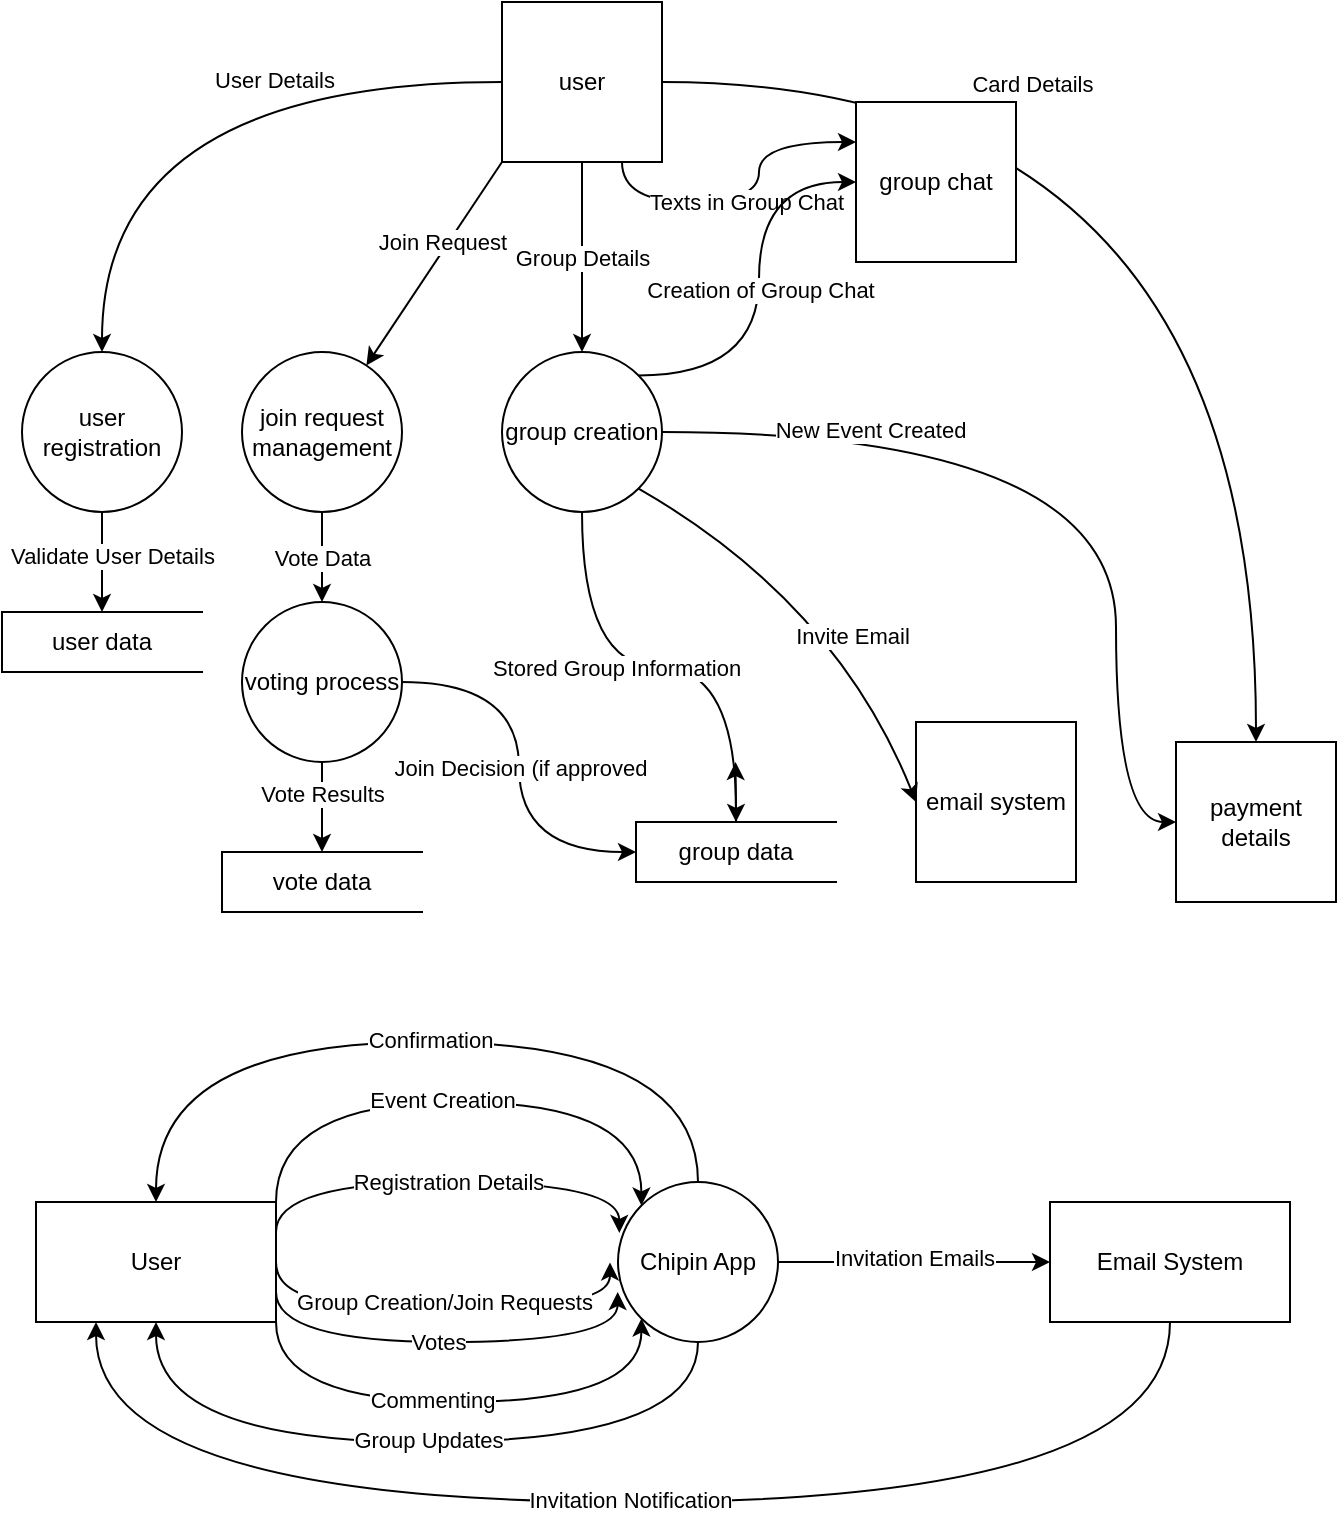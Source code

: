<mxfile version="24.9.1">
  <diagram name="Page-1" id="X9dftWcr-_qkQx8xd6QC">
    <mxGraphModel dx="1004" dy="638" grid="1" gridSize="10" guides="1" tooltips="1" connect="1" arrows="1" fold="1" page="1" pageScale="1" pageWidth="827" pageHeight="1169" math="0" shadow="0">
      <root>
        <mxCell id="0" />
        <mxCell id="1" parent="0" />
        <mxCell id="alYRL4gctIjINkwNbVFR-12" value="email system" style="whiteSpace=wrap;html=1;aspect=fixed;" parent="1" vertex="1">
          <mxGeometry x="540" y="390" width="80" height="80" as="geometry" />
        </mxCell>
        <mxCell id="alYRL4gctIjINkwNbVFR-26" style="edgeStyle=orthogonalEdgeStyle;rounded=0;orthogonalLoop=1;jettySize=auto;html=1;entryX=0.5;entryY=0;entryDx=0;entryDy=0;curved=1;" parent="1" source="alYRL4gctIjINkwNbVFR-13" target="alYRL4gctIjINkwNbVFR-18" edge="1">
          <mxGeometry relative="1" as="geometry" />
        </mxCell>
        <mxCell id="alYRL4gctIjINkwNbVFR-27" value="Validate User Details" style="edgeLabel;html=1;align=center;verticalAlign=middle;resizable=0;points=[];" parent="alYRL4gctIjINkwNbVFR-26" vertex="1" connectable="0">
          <mxGeometry x="-0.124" y="5" relative="1" as="geometry">
            <mxPoint as="offset" />
          </mxGeometry>
        </mxCell>
        <mxCell id="alYRL4gctIjINkwNbVFR-13" value="user registration" style="ellipse;whiteSpace=wrap;html=1;aspect=fixed;" parent="1" vertex="1">
          <mxGeometry x="93" y="205" width="80" height="80" as="geometry" />
        </mxCell>
        <mxCell id="alYRL4gctIjINkwNbVFR-57" value="Vote Data" style="edgeStyle=orthogonalEdgeStyle;rounded=0;orthogonalLoop=1;jettySize=auto;html=1;entryX=0.5;entryY=0;entryDx=0;entryDy=0;curved=1;" parent="1" source="alYRL4gctIjINkwNbVFR-15" target="alYRL4gctIjINkwNbVFR-16" edge="1">
          <mxGeometry relative="1" as="geometry" />
        </mxCell>
        <mxCell id="alYRL4gctIjINkwNbVFR-15" value="join request management" style="ellipse;whiteSpace=wrap;html=1;aspect=fixed;" parent="1" vertex="1">
          <mxGeometry x="203" y="205" width="80" height="80" as="geometry" />
        </mxCell>
        <mxCell id="alYRL4gctIjINkwNbVFR-58" style="edgeStyle=orthogonalEdgeStyle;rounded=0;orthogonalLoop=1;jettySize=auto;html=1;exitX=0.5;exitY=1;exitDx=0;exitDy=0;entryX=0.5;entryY=0;entryDx=0;entryDy=0;curved=1;" parent="1" source="alYRL4gctIjINkwNbVFR-16" target="alYRL4gctIjINkwNbVFR-20" edge="1">
          <mxGeometry relative="1" as="geometry" />
        </mxCell>
        <mxCell id="alYRL4gctIjINkwNbVFR-59" value="Vote Results" style="edgeLabel;html=1;align=center;verticalAlign=middle;resizable=0;points=[];" parent="alYRL4gctIjINkwNbVFR-58" vertex="1" connectable="0">
          <mxGeometry x="-0.296" relative="1" as="geometry">
            <mxPoint as="offset" />
          </mxGeometry>
        </mxCell>
        <mxCell id="alYRL4gctIjINkwNbVFR-64" value="Join Decision (if approved" style="edgeStyle=orthogonalEdgeStyle;rounded=0;orthogonalLoop=1;jettySize=auto;html=1;entryX=0;entryY=0.5;entryDx=0;entryDy=0;curved=1;" parent="1" source="alYRL4gctIjINkwNbVFR-16" target="alYRL4gctIjINkwNbVFR-19" edge="1">
          <mxGeometry relative="1" as="geometry" />
        </mxCell>
        <mxCell id="alYRL4gctIjINkwNbVFR-16" value="voting process" style="ellipse;whiteSpace=wrap;html=1;aspect=fixed;" parent="1" vertex="1">
          <mxGeometry x="203" y="330" width="80" height="80" as="geometry" />
        </mxCell>
        <mxCell id="alYRL4gctIjINkwNbVFR-18" value="user data" style="html=1;dashed=0;whiteSpace=wrap;shape=partialRectangle;right=0;" parent="1" vertex="1">
          <mxGeometry x="83" y="335" width="100" height="30" as="geometry" />
        </mxCell>
        <mxCell id="alYRL4gctIjINkwNbVFR-65" style="edgeStyle=orthogonalEdgeStyle;rounded=0;orthogonalLoop=1;jettySize=auto;html=1;exitX=0.5;exitY=0;exitDx=0;exitDy=0;" parent="1" source="alYRL4gctIjINkwNbVFR-19" edge="1">
          <mxGeometry relative="1" as="geometry">
            <mxPoint x="449.765" y="410" as="targetPoint" />
          </mxGeometry>
        </mxCell>
        <mxCell id="alYRL4gctIjINkwNbVFR-19" value="group data" style="html=1;dashed=0;whiteSpace=wrap;shape=partialRectangle;right=0;" parent="1" vertex="1">
          <mxGeometry x="400" y="440" width="100" height="30" as="geometry" />
        </mxCell>
        <mxCell id="alYRL4gctIjINkwNbVFR-20" value="vote data" style="html=1;dashed=0;whiteSpace=wrap;shape=partialRectangle;right=0;" parent="1" vertex="1">
          <mxGeometry x="193" y="455" width="100" height="30" as="geometry" />
        </mxCell>
        <mxCell id="alYRL4gctIjINkwNbVFR-23" style="edgeStyle=orthogonalEdgeStyle;rounded=0;orthogonalLoop=1;jettySize=auto;html=1;entryX=0.5;entryY=0;entryDx=0;entryDy=0;curved=1;" parent="1" source="alYRL4gctIjINkwNbVFR-22" target="alYRL4gctIjINkwNbVFR-13" edge="1">
          <mxGeometry relative="1" as="geometry" />
        </mxCell>
        <mxCell id="alYRL4gctIjINkwNbVFR-24" value="User Details" style="edgeLabel;html=1;align=center;verticalAlign=middle;resizable=0;points=[];" parent="alYRL4gctIjINkwNbVFR-23" vertex="1" connectable="0">
          <mxGeometry x="-0.316" y="-2" relative="1" as="geometry">
            <mxPoint y="1" as="offset" />
          </mxGeometry>
        </mxCell>
        <mxCell id="alYRL4gctIjINkwNbVFR-28" value="Group Details" style="edgeStyle=orthogonalEdgeStyle;rounded=0;orthogonalLoop=1;jettySize=auto;html=1;entryX=0.5;entryY=0;entryDx=0;entryDy=0;exitX=0.5;exitY=1;exitDx=0;exitDy=0;curved=1;" parent="1" source="alYRL4gctIjINkwNbVFR-22" target="alYRL4gctIjINkwNbVFR-14" edge="1">
          <mxGeometry relative="1" as="geometry" />
        </mxCell>
        <mxCell id="alYRL4gctIjINkwNbVFR-72" style="edgeStyle=orthogonalEdgeStyle;rounded=0;orthogonalLoop=1;jettySize=auto;html=1;exitX=1;exitY=0.5;exitDx=0;exitDy=0;entryX=0.5;entryY=0;entryDx=0;entryDy=0;curved=1;" parent="1" source="alYRL4gctIjINkwNbVFR-22" target="alYRL4gctIjINkwNbVFR-44" edge="1">
          <mxGeometry relative="1" as="geometry" />
        </mxCell>
        <mxCell id="alYRL4gctIjINkwNbVFR-73" value="Card Details" style="edgeLabel;html=1;align=center;verticalAlign=middle;resizable=0;points=[];" parent="alYRL4gctIjINkwNbVFR-72" vertex="1" connectable="0">
          <mxGeometry x="-0.41" y="-1" relative="1" as="geometry">
            <mxPoint as="offset" />
          </mxGeometry>
        </mxCell>
        <mxCell id="alYRL4gctIjINkwNbVFR-76" style="edgeStyle=orthogonalEdgeStyle;rounded=0;orthogonalLoop=1;jettySize=auto;html=1;exitX=0.75;exitY=1;exitDx=0;exitDy=0;entryX=0;entryY=0.25;entryDx=0;entryDy=0;curved=1;" parent="1" source="alYRL4gctIjINkwNbVFR-22" target="alYRL4gctIjINkwNbVFR-50" edge="1">
          <mxGeometry relative="1" as="geometry" />
        </mxCell>
        <mxCell id="alYRL4gctIjINkwNbVFR-77" value="Texts in Group Chat" style="edgeLabel;html=1;align=center;verticalAlign=middle;resizable=0;points=[];" parent="alYRL4gctIjINkwNbVFR-76" vertex="1" connectable="0">
          <mxGeometry x="-0.018" relative="1" as="geometry">
            <mxPoint as="offset" />
          </mxGeometry>
        </mxCell>
        <mxCell id="alYRL4gctIjINkwNbVFR-22" value="user" style="whiteSpace=wrap;html=1;aspect=fixed;" parent="1" vertex="1">
          <mxGeometry x="333" y="30" width="80" height="80" as="geometry" />
        </mxCell>
        <mxCell id="alYRL4gctIjINkwNbVFR-34" value="" style="endArrow=classic;html=1;rounded=0;exitX=0;exitY=1;exitDx=0;exitDy=0;curved=1;" parent="1" source="alYRL4gctIjINkwNbVFR-22" target="alYRL4gctIjINkwNbVFR-15" edge="1">
          <mxGeometry width="50" height="50" relative="1" as="geometry">
            <mxPoint x="333" y="115" as="sourcePoint" />
            <mxPoint x="533" y="215" as="targetPoint" />
          </mxGeometry>
        </mxCell>
        <mxCell id="alYRL4gctIjINkwNbVFR-35" value="Join Request" style="edgeLabel;html=1;align=center;verticalAlign=middle;resizable=0;points=[];" parent="alYRL4gctIjINkwNbVFR-34" vertex="1" connectable="0">
          <mxGeometry x="-0.185" y="-3" relative="1" as="geometry">
            <mxPoint as="offset" />
          </mxGeometry>
        </mxCell>
        <mxCell id="alYRL4gctIjINkwNbVFR-44" value="payment details" style="whiteSpace=wrap;html=1;aspect=fixed;" parent="1" vertex="1">
          <mxGeometry x="670" y="400" width="80" height="80" as="geometry" />
        </mxCell>
        <mxCell id="alYRL4gctIjINkwNbVFR-50" value="group chat" style="whiteSpace=wrap;html=1;aspect=fixed;" parent="1" vertex="1">
          <mxGeometry x="510" y="80" width="80" height="80" as="geometry" />
        </mxCell>
        <mxCell id="alYRL4gctIjINkwNbVFR-62" style="edgeStyle=orthogonalEdgeStyle;rounded=0;orthogonalLoop=1;jettySize=auto;html=1;exitX=0.5;exitY=1;exitDx=0;exitDy=0;entryX=0.5;entryY=0;entryDx=0;entryDy=0;curved=1;" parent="1" source="alYRL4gctIjINkwNbVFR-14" target="alYRL4gctIjINkwNbVFR-19" edge="1">
          <mxGeometry relative="1" as="geometry" />
        </mxCell>
        <mxCell id="alYRL4gctIjINkwNbVFR-63" value="Stored Group Information" style="edgeLabel;html=1;align=center;verticalAlign=middle;resizable=0;points=[];" parent="alYRL4gctIjINkwNbVFR-62" vertex="1" connectable="0">
          <mxGeometry x="-0.191" relative="1" as="geometry">
            <mxPoint as="offset" />
          </mxGeometry>
        </mxCell>
        <mxCell id="alYRL4gctIjINkwNbVFR-69" style="edgeStyle=orthogonalEdgeStyle;rounded=0;orthogonalLoop=1;jettySize=auto;html=1;exitX=1;exitY=0.5;exitDx=0;exitDy=0;entryX=0;entryY=0.5;entryDx=0;entryDy=0;curved=1;" parent="1" source="alYRL4gctIjINkwNbVFR-14" target="alYRL4gctIjINkwNbVFR-44" edge="1">
          <mxGeometry relative="1" as="geometry">
            <Array as="points">
              <mxPoint x="640" y="245" />
              <mxPoint x="640" y="440" />
            </Array>
          </mxGeometry>
        </mxCell>
        <mxCell id="alYRL4gctIjINkwNbVFR-70" value="New Event Created" style="edgeLabel;html=1;align=center;verticalAlign=middle;resizable=0;points=[];" parent="alYRL4gctIjINkwNbVFR-69" vertex="1" connectable="0">
          <mxGeometry x="-0.541" y="1" relative="1" as="geometry">
            <mxPoint as="offset" />
          </mxGeometry>
        </mxCell>
        <mxCell id="alYRL4gctIjINkwNbVFR-74" value="Creation of Group Chat" style="edgeStyle=orthogonalEdgeStyle;rounded=0;orthogonalLoop=1;jettySize=auto;html=1;exitX=1;exitY=0;exitDx=0;exitDy=0;entryX=0;entryY=0.5;entryDx=0;entryDy=0;curved=1;" parent="1" source="alYRL4gctIjINkwNbVFR-14" target="alYRL4gctIjINkwNbVFR-50" edge="1">
          <mxGeometry relative="1" as="geometry" />
        </mxCell>
        <mxCell id="alYRL4gctIjINkwNbVFR-14" value="group creation" style="ellipse;whiteSpace=wrap;html=1;aspect=fixed;" parent="1" vertex="1">
          <mxGeometry x="333" y="205" width="80" height="80" as="geometry" />
        </mxCell>
        <mxCell id="alYRL4gctIjINkwNbVFR-67" value="" style="endArrow=classic;html=1;rounded=0;exitX=1;exitY=1;exitDx=0;exitDy=0;entryX=0;entryY=0.5;entryDx=0;entryDy=0;curved=1;" parent="1" source="alYRL4gctIjINkwNbVFR-14" target="alYRL4gctIjINkwNbVFR-12" edge="1">
          <mxGeometry width="50" height="50" relative="1" as="geometry">
            <mxPoint x="540" y="170" as="sourcePoint" />
            <mxPoint x="590" y="120" as="targetPoint" />
            <Array as="points">
              <mxPoint x="500" y="330" />
            </Array>
          </mxGeometry>
        </mxCell>
        <mxCell id="alYRL4gctIjINkwNbVFR-68" value="Invite Email" style="edgeLabel;html=1;align=center;verticalAlign=middle;resizable=0;points=[];" parent="alYRL4gctIjINkwNbVFR-67" vertex="1" connectable="0">
          <mxGeometry x="0.204" y="1" relative="1" as="geometry">
            <mxPoint y="-1" as="offset" />
          </mxGeometry>
        </mxCell>
        <mxCell id="_H3MpY5T0aoOrohaVcGv-11" style="edgeStyle=orthogonalEdgeStyle;rounded=0;orthogonalLoop=1;jettySize=auto;html=1;entryX=0.5;entryY=0;entryDx=0;entryDy=0;curved=1;" parent="1" source="_H3MpY5T0aoOrohaVcGv-1" target="_H3MpY5T0aoOrohaVcGv-2" edge="1">
          <mxGeometry relative="1" as="geometry">
            <Array as="points">
              <mxPoint x="431" y="550" />
              <mxPoint x="160" y="550" />
            </Array>
          </mxGeometry>
        </mxCell>
        <mxCell id="_H3MpY5T0aoOrohaVcGv-12" value="Confirmation" style="edgeLabel;html=1;align=center;verticalAlign=middle;resizable=0;points=[];" parent="_H3MpY5T0aoOrohaVcGv-11" vertex="1" connectable="0">
          <mxGeometry x="0.067" y="-1" relative="1" as="geometry">
            <mxPoint x="20" as="offset" />
          </mxGeometry>
        </mxCell>
        <mxCell id="_H3MpY5T0aoOrohaVcGv-13" style="edgeStyle=orthogonalEdgeStyle;rounded=0;orthogonalLoop=1;jettySize=auto;html=1;exitX=0.5;exitY=1;exitDx=0;exitDy=0;entryX=0.5;entryY=1;entryDx=0;entryDy=0;curved=1;" parent="1" source="_H3MpY5T0aoOrohaVcGv-1" target="_H3MpY5T0aoOrohaVcGv-2" edge="1">
          <mxGeometry relative="1" as="geometry">
            <Array as="points">
              <mxPoint x="431" y="750" />
              <mxPoint x="160" y="750" />
            </Array>
          </mxGeometry>
        </mxCell>
        <mxCell id="_H3MpY5T0aoOrohaVcGv-14" value="Group Updates" style="edgeLabel;html=1;align=center;verticalAlign=middle;resizable=0;points=[];" parent="_H3MpY5T0aoOrohaVcGv-13" vertex="1" connectable="0">
          <mxGeometry x="-0.027" y="-1" relative="1" as="geometry">
            <mxPoint as="offset" />
          </mxGeometry>
        </mxCell>
        <mxCell id="_H3MpY5T0aoOrohaVcGv-15" style="edgeStyle=orthogonalEdgeStyle;rounded=0;orthogonalLoop=1;jettySize=auto;html=1;exitX=1;exitY=0.5;exitDx=0;exitDy=0;entryX=0;entryY=0.5;entryDx=0;entryDy=0;" parent="1" source="_H3MpY5T0aoOrohaVcGv-1" target="_H3MpY5T0aoOrohaVcGv-3" edge="1">
          <mxGeometry relative="1" as="geometry" />
        </mxCell>
        <mxCell id="_H3MpY5T0aoOrohaVcGv-16" value="Invitation Emails" style="edgeLabel;html=1;align=center;verticalAlign=middle;resizable=0;points=[];" parent="_H3MpY5T0aoOrohaVcGv-15" vertex="1" connectable="0">
          <mxGeometry x="-0.003" y="2" relative="1" as="geometry">
            <mxPoint as="offset" />
          </mxGeometry>
        </mxCell>
        <mxCell id="_H3MpY5T0aoOrohaVcGv-1" value="Chipin App" style="ellipse;whiteSpace=wrap;html=1;aspect=fixed;" parent="1" vertex="1">
          <mxGeometry x="391" y="620" width="80" height="80" as="geometry" />
        </mxCell>
        <mxCell id="_H3MpY5T0aoOrohaVcGv-7" value="Group Creation/Join Requests" style="edgeStyle=orthogonalEdgeStyle;rounded=0;orthogonalLoop=1;jettySize=auto;html=1;exitX=1;exitY=0.5;exitDx=0;exitDy=0;curved=1;" parent="1" source="_H3MpY5T0aoOrohaVcGv-2" edge="1">
          <mxGeometry relative="1" as="geometry">
            <mxPoint x="387" y="660.2" as="targetPoint" />
            <Array as="points">
              <mxPoint x="304" y="680" />
              <mxPoint x="304" y="680" />
            </Array>
          </mxGeometry>
        </mxCell>
        <mxCell id="gaQHXhz39HLB8NVsHpsh-11" style="edgeStyle=orthogonalEdgeStyle;rounded=0;orthogonalLoop=1;jettySize=auto;html=1;exitX=1;exitY=0;exitDx=0;exitDy=0;entryX=0;entryY=0;entryDx=0;entryDy=0;curved=1;" parent="1" source="_H3MpY5T0aoOrohaVcGv-2" target="_H3MpY5T0aoOrohaVcGv-1" edge="1">
          <mxGeometry relative="1" as="geometry">
            <Array as="points">
              <mxPoint x="220" y="580" />
              <mxPoint x="403" y="580" />
            </Array>
          </mxGeometry>
        </mxCell>
        <mxCell id="gaQHXhz39HLB8NVsHpsh-14" value="Event Creation" style="edgeLabel;html=1;align=center;verticalAlign=middle;resizable=0;points=[];" parent="gaQHXhz39HLB8NVsHpsh-11" vertex="1" connectable="0">
          <mxGeometry x="-0.081" y="1" relative="1" as="geometry">
            <mxPoint x="2" as="offset" />
          </mxGeometry>
        </mxCell>
        <mxCell id="gaQHXhz39HLB8NVsHpsh-12" style="edgeStyle=orthogonalEdgeStyle;rounded=0;orthogonalLoop=1;jettySize=auto;html=1;exitX=1;exitY=1;exitDx=0;exitDy=0;entryX=0;entryY=1;entryDx=0;entryDy=0;curved=1;" parent="1" source="_H3MpY5T0aoOrohaVcGv-2" target="_H3MpY5T0aoOrohaVcGv-1" edge="1">
          <mxGeometry relative="1" as="geometry">
            <Array as="points">
              <mxPoint x="220" y="730" />
              <mxPoint x="403" y="730" />
            </Array>
          </mxGeometry>
        </mxCell>
        <mxCell id="gaQHXhz39HLB8NVsHpsh-15" value="Commenting" style="edgeLabel;html=1;align=center;verticalAlign=middle;resizable=0;points=[];" parent="gaQHXhz39HLB8NVsHpsh-12" vertex="1" connectable="0">
          <mxGeometry x="-0.111" y="1" relative="1" as="geometry">
            <mxPoint as="offset" />
          </mxGeometry>
        </mxCell>
        <mxCell id="_H3MpY5T0aoOrohaVcGv-2" value="User" style="rounded=0;whiteSpace=wrap;html=1;" parent="1" vertex="1">
          <mxGeometry x="100" y="630" width="120" height="60" as="geometry" />
        </mxCell>
        <mxCell id="_H3MpY5T0aoOrohaVcGv-17" style="edgeStyle=orthogonalEdgeStyle;rounded=0;orthogonalLoop=1;jettySize=auto;html=1;entryX=0.25;entryY=1;entryDx=0;entryDy=0;curved=1;" parent="1" source="_H3MpY5T0aoOrohaVcGv-3" target="_H3MpY5T0aoOrohaVcGv-2" edge="1">
          <mxGeometry relative="1" as="geometry">
            <Array as="points">
              <mxPoint x="667" y="780" />
              <mxPoint x="130" y="780" />
            </Array>
          </mxGeometry>
        </mxCell>
        <mxCell id="_H3MpY5T0aoOrohaVcGv-18" value="Invitation Notification" style="edgeLabel;html=1;align=center;verticalAlign=middle;resizable=0;points=[];" parent="_H3MpY5T0aoOrohaVcGv-17" vertex="1" connectable="0">
          <mxGeometry x="0.004" y="-1" relative="1" as="geometry">
            <mxPoint as="offset" />
          </mxGeometry>
        </mxCell>
        <mxCell id="_H3MpY5T0aoOrohaVcGv-3" value="Email System" style="rounded=0;whiteSpace=wrap;html=1;" parent="1" vertex="1">
          <mxGeometry x="607" y="630" width="120" height="60" as="geometry" />
        </mxCell>
        <mxCell id="_H3MpY5T0aoOrohaVcGv-5" value="Registration Details" style="edgeStyle=orthogonalEdgeStyle;rounded=0;orthogonalLoop=1;jettySize=auto;html=1;exitX=1;exitY=0.25;exitDx=0;exitDy=0;entryX=0.008;entryY=0.318;entryDx=0;entryDy=0;entryPerimeter=0;curved=1;" parent="1" source="_H3MpY5T0aoOrohaVcGv-2" target="_H3MpY5T0aoOrohaVcGv-1" edge="1">
          <mxGeometry x="-0.001" relative="1" as="geometry">
            <Array as="points">
              <mxPoint x="220" y="620" />
              <mxPoint x="392" y="620" />
            </Array>
            <mxPoint as="offset" />
          </mxGeometry>
        </mxCell>
        <mxCell id="_H3MpY5T0aoOrohaVcGv-9" style="edgeStyle=orthogonalEdgeStyle;rounded=0;orthogonalLoop=1;jettySize=auto;html=1;exitX=1;exitY=0.75;exitDx=0;exitDy=0;entryX=-0.002;entryY=0.688;entryDx=0;entryDy=0;entryPerimeter=0;curved=1;" parent="1" source="_H3MpY5T0aoOrohaVcGv-2" target="_H3MpY5T0aoOrohaVcGv-1" edge="1">
          <mxGeometry relative="1" as="geometry">
            <Array as="points">
              <mxPoint x="220" y="700" />
              <mxPoint x="391" y="700" />
            </Array>
          </mxGeometry>
        </mxCell>
        <mxCell id="_H3MpY5T0aoOrohaVcGv-10" value="Votes" style="edgeLabel;html=1;align=center;verticalAlign=middle;resizable=0;points=[];" parent="_H3MpY5T0aoOrohaVcGv-9" vertex="1" connectable="0">
          <mxGeometry x="-0.04" relative="1" as="geometry">
            <mxPoint as="offset" />
          </mxGeometry>
        </mxCell>
      </root>
    </mxGraphModel>
  </diagram>
</mxfile>
